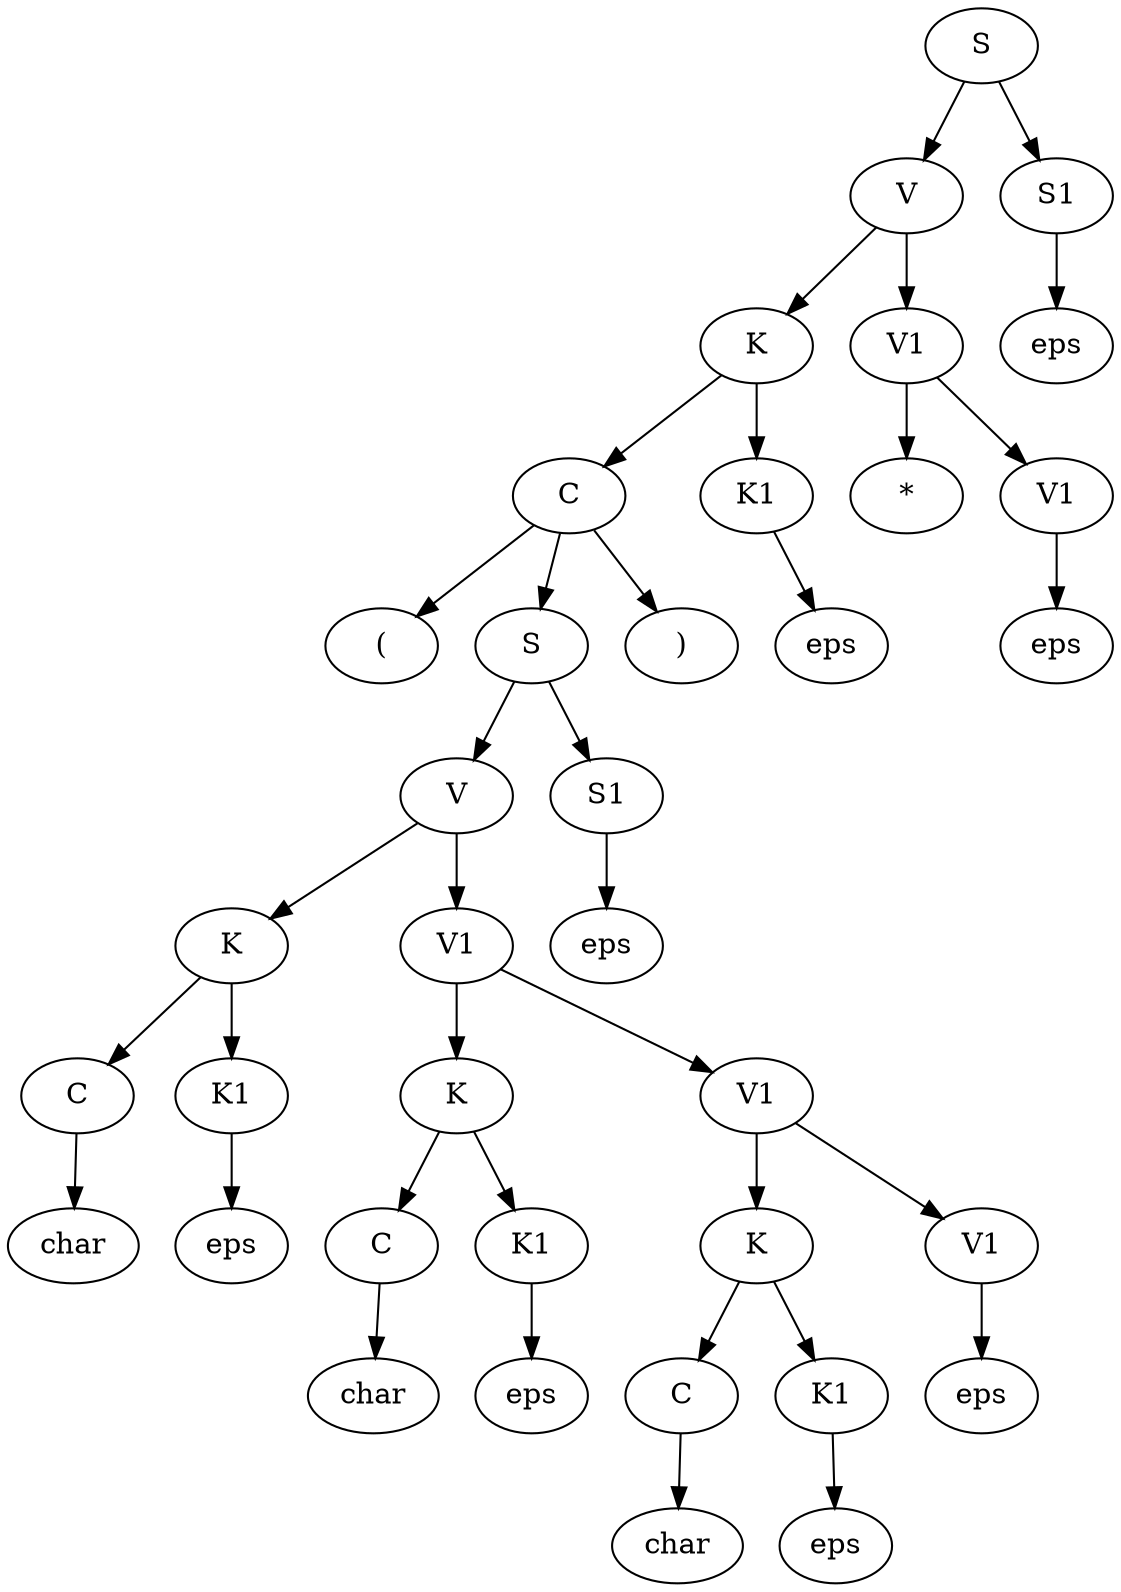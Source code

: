 digraph G {
0 [label = "S"]
1 [label = "V"]
0 -> 1
2 [label = "K"]
1 -> 2
3 [label = "C"]
2 -> 3
4 [label = "("]
3 -> 4
5 [label = "S"]
3 -> 5
6 [label = "V"]
5 -> 6
7 [label = "K"]
6 -> 7
8 [label = "C"]
7 -> 8
9 [label = "char"]
8 -> 9
10 [label = "K1"]
7 -> 10
11 [label = "eps"]
10 -> 11
12 [label = "V1"]
6 -> 12
13 [label = "K"]
12 -> 13
14 [label = "C"]
13 -> 14
15 [label = "char"]
14 -> 15
16 [label = "K1"]
13 -> 16
17 [label = "eps"]
16 -> 17
18 [label = "V1"]
12 -> 18
19 [label = "K"]
18 -> 19
20 [label = "C"]
19 -> 20
21 [label = "char"]
20 -> 21
22 [label = "K1"]
19 -> 22
23 [label = "eps"]
22 -> 23
24 [label = "V1"]
18 -> 24
25 [label = "eps"]
24 -> 25
26 [label = "S1"]
5 -> 26
27 [label = "eps"]
26 -> 27
28 [label = ")"]
3 -> 28
29 [label = "K1"]
2 -> 29
30 [label = "eps"]
29 -> 30
31 [label = "V1"]
1 -> 31
32 [label = "*"]
31 -> 32
33 [label = "V1"]
31 -> 33
34 [label = "eps"]
33 -> 34
35 [label = "S1"]
0 -> 35
36 [label = "eps"]
35 -> 36
}
